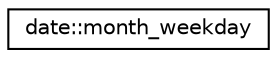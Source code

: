 digraph "Graphical Class Hierarchy"
{
 // LATEX_PDF_SIZE
  edge [fontname="Helvetica",fontsize="10",labelfontname="Helvetica",labelfontsize="10"];
  node [fontname="Helvetica",fontsize="10",shape=record];
  rankdir="LR";
  Node0 [label="date::month_weekday",height=0.2,width=0.4,color="black", fillcolor="white", style="filled",URL="$classdate_1_1month__weekday.html",tooltip=" "];
}
